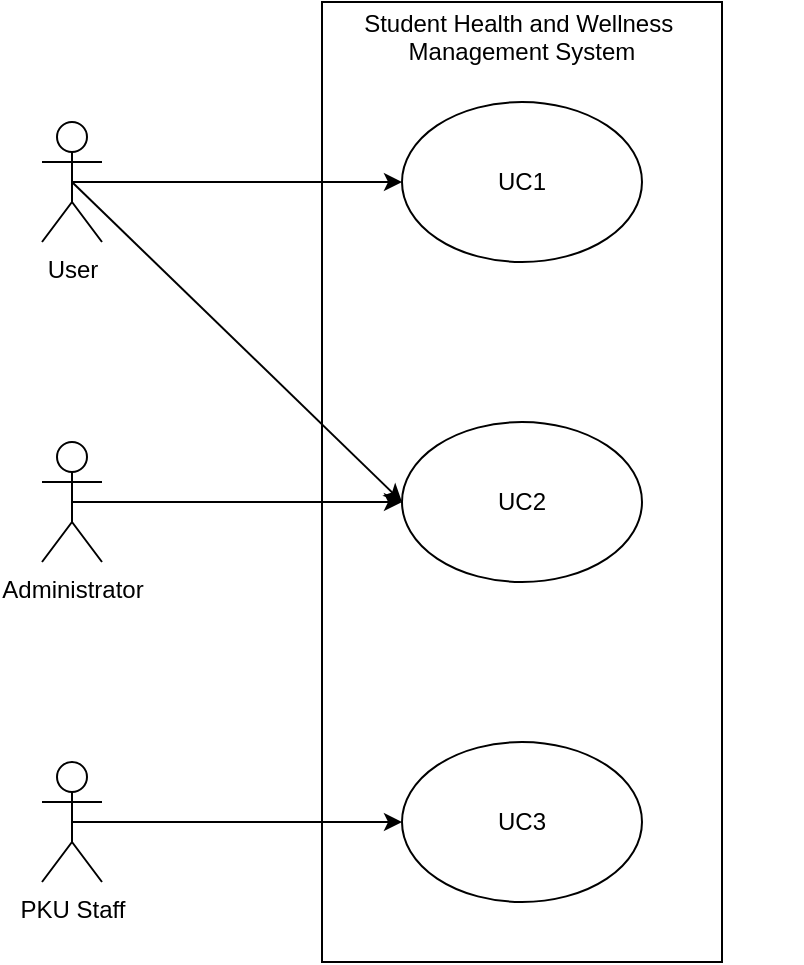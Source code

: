 <mxfile>
    <diagram id="HLCbTj1LELxDYoLHQdMq" name="Page-1">
        <mxGraphModel dx="746" dy="568" grid="1" gridSize="10" guides="1" tooltips="1" connect="1" arrows="1" fold="1" page="1" pageScale="1" pageWidth="850" pageHeight="1100" math="0" shadow="0">
            <root>
                <mxCell id="0"/>
                <mxCell id="1" parent="0"/>
                <mxCell id="11" value="" style="rounded=0;whiteSpace=wrap;html=1;direction=south;" parent="1" vertex="1">
                    <mxGeometry x="390" y="40" width="200" height="480" as="geometry"/>
                </mxCell>
                <mxCell id="12" style="edgeStyle=none;html=1;exitX=0.5;exitY=0.5;exitDx=0;exitDy=0;exitPerimeter=0;entryX=0;entryY=0.5;entryDx=0;entryDy=0;" parent="1" source="2" target="8" edge="1">
                    <mxGeometry relative="1" as="geometry"/>
                </mxCell>
                <mxCell id="2" value="User" style="shape=umlActor;verticalLabelPosition=bottom;verticalAlign=top;html=1;outlineConnect=0;" parent="1" vertex="1">
                    <mxGeometry x="250" y="100" width="30" height="60" as="geometry"/>
                </mxCell>
                <mxCell id="13" style="edgeStyle=none;html=1;exitX=0.5;exitY=0.5;exitDx=0;exitDy=0;exitPerimeter=0;" parent="1" source="3" target="10" edge="1">
                    <mxGeometry relative="1" as="geometry"/>
                </mxCell>
                <mxCell id="17" style="edgeStyle=none;html=1;exitX=0.5;exitY=0.5;exitDx=0;exitDy=0;exitPerimeter=0;entryX=0;entryY=0.5;entryDx=0;entryDy=0;" parent="1" source="2" target="10" edge="1">
                    <mxGeometry relative="1" as="geometry"/>
                </mxCell>
                <mxCell id="3" value="Administrator" style="shape=umlActor;verticalLabelPosition=bottom;verticalAlign=top;html=1;outlineConnect=0;" parent="1" vertex="1">
                    <mxGeometry x="250" y="260" width="30" height="60" as="geometry"/>
                </mxCell>
                <mxCell id="14" style="edgeStyle=none;html=1;exitX=0.5;exitY=0.5;exitDx=0;exitDy=0;exitPerimeter=0;" parent="1" source="6" target="9" edge="1">
                    <mxGeometry relative="1" as="geometry"/>
                </mxCell>
                <mxCell id="6" value="PKU Staff" style="shape=umlActor;verticalLabelPosition=bottom;verticalAlign=top;html=1;outlineConnect=0;" parent="1" vertex="1">
                    <mxGeometry x="250" y="420" width="30" height="60" as="geometry"/>
                </mxCell>
                <mxCell id="8" value="UC1" style="ellipse;whiteSpace=wrap;html=1;" parent="1" vertex="1">
                    <mxGeometry x="430" y="90" width="120" height="80" as="geometry"/>
                </mxCell>
                <mxCell id="9" value="UC3" style="ellipse;whiteSpace=wrap;html=1;" parent="1" vertex="1">
                    <mxGeometry x="430" y="410" width="120" height="80" as="geometry"/>
                </mxCell>
                <mxCell id="10" value="UC2" style="ellipse;whiteSpace=wrap;html=1;" parent="1" vertex="1">
                    <mxGeometry x="430" y="250" width="120" height="80" as="geometry"/>
                </mxCell>
                <mxCell id="16" value="&lt;div&gt;Student Health and Wellness&amp;nbsp;&lt;/div&gt;&lt;div&gt;Management System&lt;/div&gt;&lt;div&gt;&lt;br&gt;&lt;/div&gt;" style="text;html=1;strokeColor=none;fillColor=none;align=center;verticalAlign=middle;whiteSpace=wrap;rounded=0;" parent="1" vertex="1">
                    <mxGeometry x="350" y="50" width="280" height="30" as="geometry"/>
                </mxCell>
            </root>
        </mxGraphModel>
    </diagram>
</mxfile>
